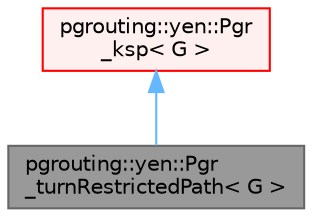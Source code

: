 digraph "pgrouting::yen::Pgr_turnRestrictedPath&lt; G &gt;"
{
 // LATEX_PDF_SIZE
  bgcolor="transparent";
  edge [fontname=Helvetica,fontsize=10,labelfontname=Helvetica,labelfontsize=10];
  node [fontname=Helvetica,fontsize=10,shape=box,height=0.2,width=0.4];
  Node1 [id="Node000001",label="pgrouting::yen::Pgr\l_turnRestrictedPath\< G \>",height=0.2,width=0.4,color="gray40", fillcolor="grey60", style="filled", fontcolor="black",tooltip=" "];
  Node2 -> Node1 [id="edge1_Node000001_Node000002",dir="back",color="steelblue1",style="solid",tooltip=" "];
  Node2 [id="Node000002",label="pgrouting::yen::Pgr\l_ksp\< G \>",height=0.2,width=0.4,color="red", fillcolor="#FFF0F0", style="filled",URL="$classpgrouting_1_1yen_1_1Pgr__ksp.html",tooltip=" "];
}
